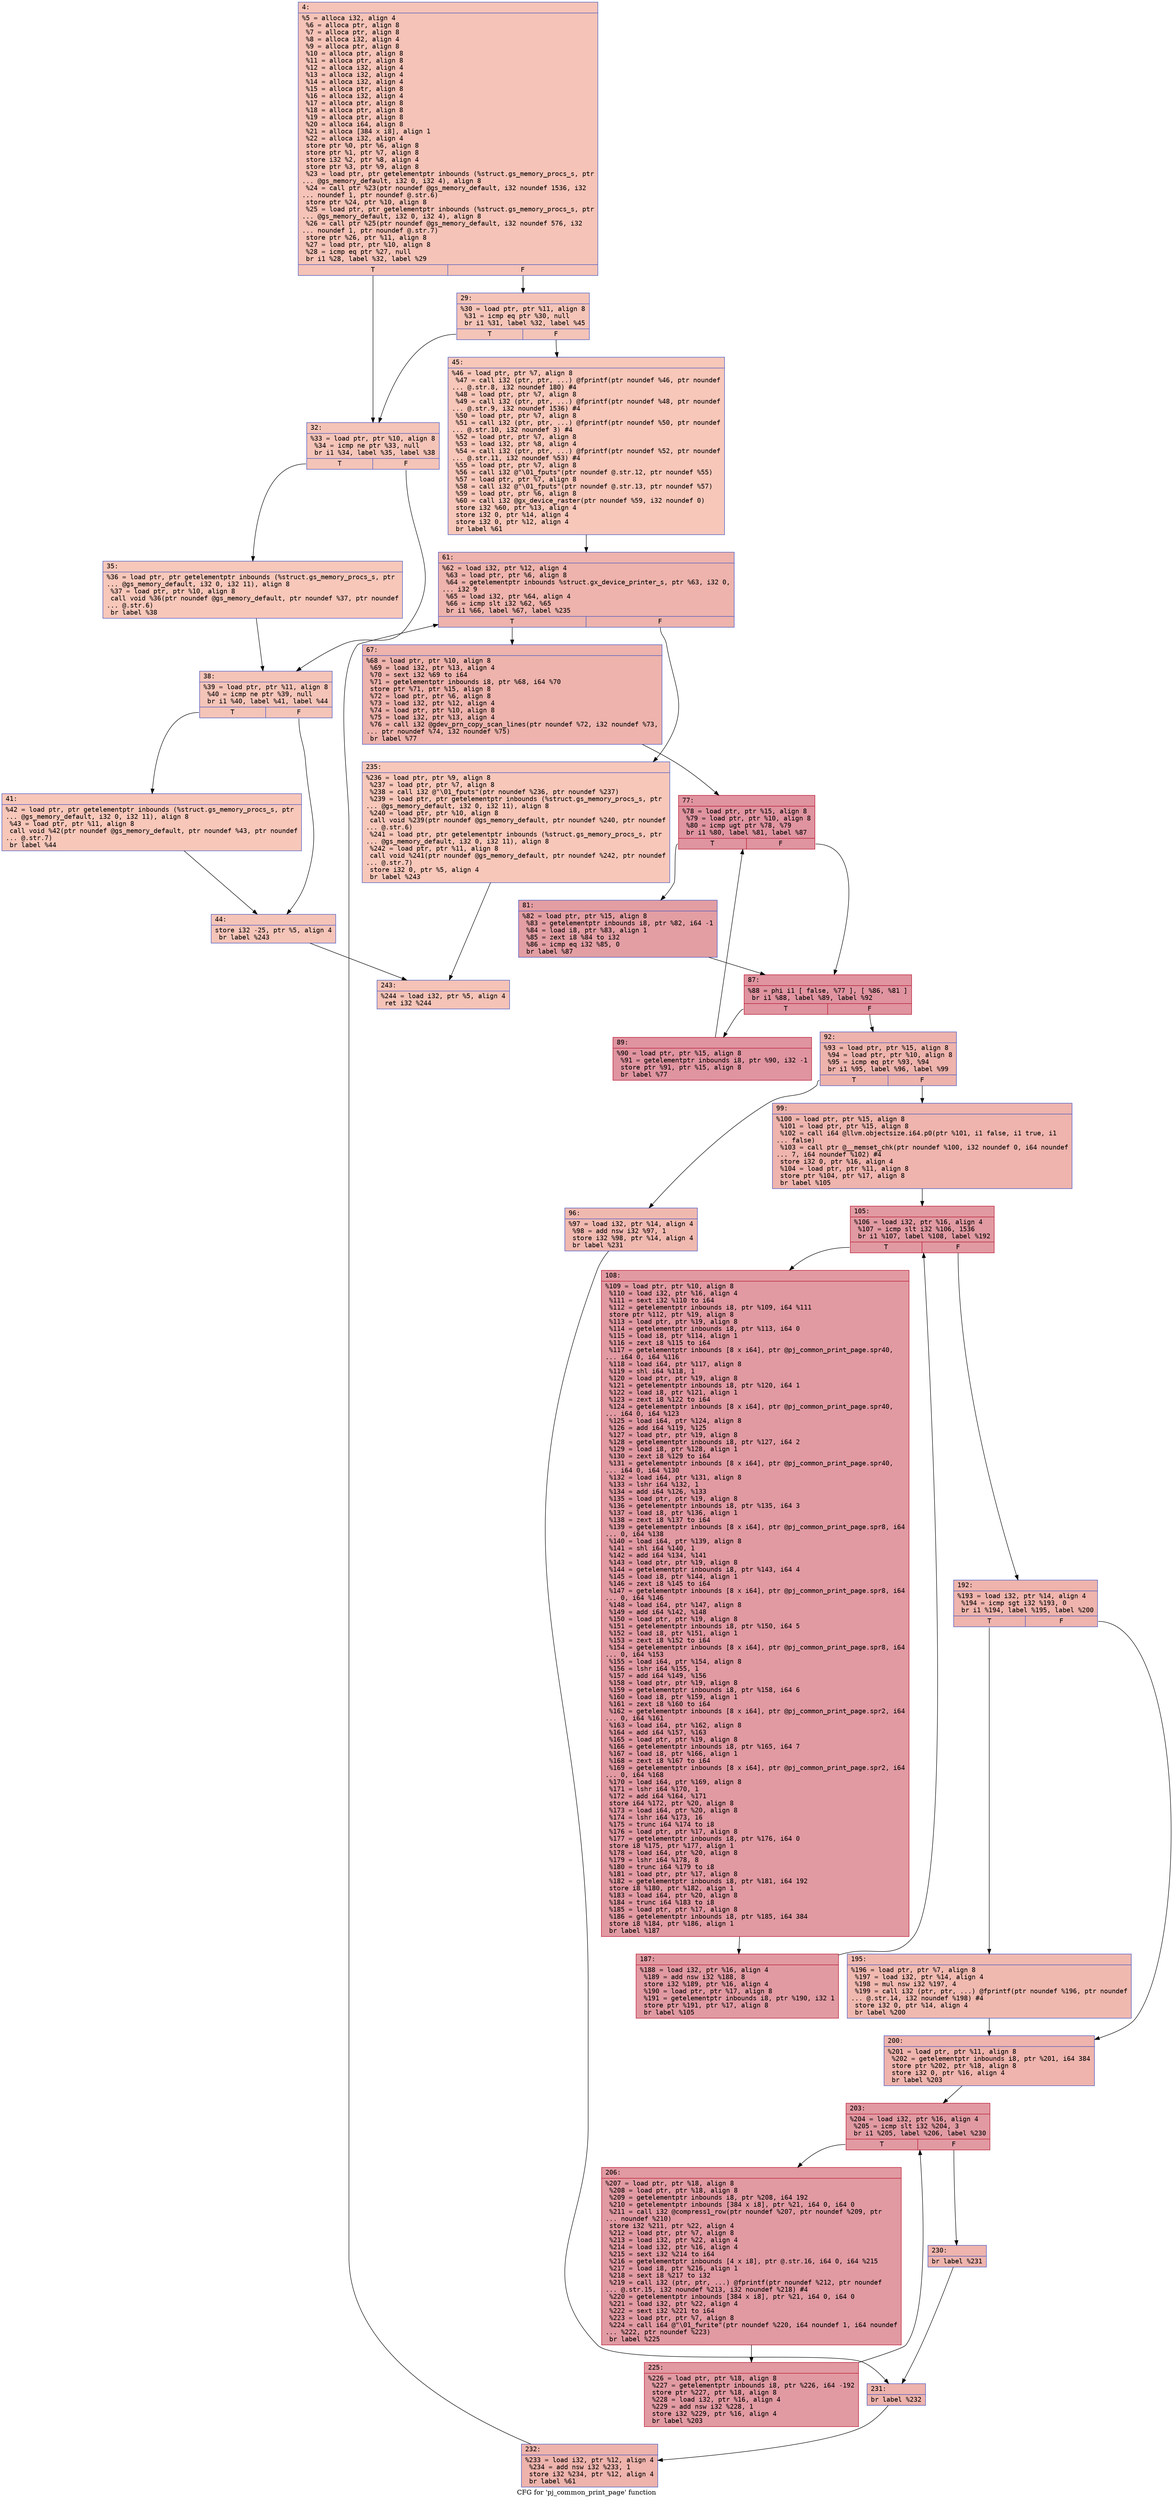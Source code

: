 digraph "CFG for 'pj_common_print_page' function" {
	label="CFG for 'pj_common_print_page' function";

	Node0x600001a72210 [shape=record,color="#3d50c3ff", style=filled, fillcolor="#e8765c70" fontname="Courier",label="{4:\l|  %5 = alloca i32, align 4\l  %6 = alloca ptr, align 8\l  %7 = alloca ptr, align 8\l  %8 = alloca i32, align 4\l  %9 = alloca ptr, align 8\l  %10 = alloca ptr, align 8\l  %11 = alloca ptr, align 8\l  %12 = alloca i32, align 4\l  %13 = alloca i32, align 4\l  %14 = alloca i32, align 4\l  %15 = alloca ptr, align 8\l  %16 = alloca i32, align 4\l  %17 = alloca ptr, align 8\l  %18 = alloca ptr, align 8\l  %19 = alloca ptr, align 8\l  %20 = alloca i64, align 8\l  %21 = alloca [384 x i8], align 1\l  %22 = alloca i32, align 4\l  store ptr %0, ptr %6, align 8\l  store ptr %1, ptr %7, align 8\l  store i32 %2, ptr %8, align 4\l  store ptr %3, ptr %9, align 8\l  %23 = load ptr, ptr getelementptr inbounds (%struct.gs_memory_procs_s, ptr\l... @gs_memory_default, i32 0, i32 4), align 8\l  %24 = call ptr %23(ptr noundef @gs_memory_default, i32 noundef 1536, i32\l... noundef 1, ptr noundef @.str.6)\l  store ptr %24, ptr %10, align 8\l  %25 = load ptr, ptr getelementptr inbounds (%struct.gs_memory_procs_s, ptr\l... @gs_memory_default, i32 0, i32 4), align 8\l  %26 = call ptr %25(ptr noundef @gs_memory_default, i32 noundef 576, i32\l... noundef 1, ptr noundef @.str.7)\l  store ptr %26, ptr %11, align 8\l  %27 = load ptr, ptr %10, align 8\l  %28 = icmp eq ptr %27, null\l  br i1 %28, label %32, label %29\l|{<s0>T|<s1>F}}"];
	Node0x600001a72210:s0 -> Node0x600001a722b0[tooltip="4 -> 32\nProbability 37.50%" ];
	Node0x600001a72210:s1 -> Node0x600001a72260[tooltip="4 -> 29\nProbability 62.50%" ];
	Node0x600001a72260 [shape=record,color="#3d50c3ff", style=filled, fillcolor="#e97a5f70" fontname="Courier",label="{29:\l|  %30 = load ptr, ptr %11, align 8\l  %31 = icmp eq ptr %30, null\l  br i1 %31, label %32, label %45\l|{<s0>T|<s1>F}}"];
	Node0x600001a72260:s0 -> Node0x600001a722b0[tooltip="29 -> 32\nProbability 37.50%" ];
	Node0x600001a72260:s1 -> Node0x600001a72440[tooltip="29 -> 45\nProbability 62.50%" ];
	Node0x600001a722b0 [shape=record,color="#3d50c3ff", style=filled, fillcolor="#e97a5f70" fontname="Courier",label="{32:\l|  %33 = load ptr, ptr %10, align 8\l  %34 = icmp ne ptr %33, null\l  br i1 %34, label %35, label %38\l|{<s0>T|<s1>F}}"];
	Node0x600001a722b0:s0 -> Node0x600001a72300[tooltip="32 -> 35\nProbability 62.50%" ];
	Node0x600001a722b0:s1 -> Node0x600001a72350[tooltip="32 -> 38\nProbability 37.50%" ];
	Node0x600001a72300 [shape=record,color="#3d50c3ff", style=filled, fillcolor="#ec7f6370" fontname="Courier",label="{35:\l|  %36 = load ptr, ptr getelementptr inbounds (%struct.gs_memory_procs_s, ptr\l... @gs_memory_default, i32 0, i32 11), align 8\l  %37 = load ptr, ptr %10, align 8\l  call void %36(ptr noundef @gs_memory_default, ptr noundef %37, ptr noundef\l... @.str.6)\l  br label %38\l}"];
	Node0x600001a72300 -> Node0x600001a72350[tooltip="35 -> 38\nProbability 100.00%" ];
	Node0x600001a72350 [shape=record,color="#3d50c3ff", style=filled, fillcolor="#e97a5f70" fontname="Courier",label="{38:\l|  %39 = load ptr, ptr %11, align 8\l  %40 = icmp ne ptr %39, null\l  br i1 %40, label %41, label %44\l|{<s0>T|<s1>F}}"];
	Node0x600001a72350:s0 -> Node0x600001a723a0[tooltip="38 -> 41\nProbability 62.50%" ];
	Node0x600001a72350:s1 -> Node0x600001a723f0[tooltip="38 -> 44\nProbability 37.50%" ];
	Node0x600001a723a0 [shape=record,color="#3d50c3ff", style=filled, fillcolor="#ec7f6370" fontname="Courier",label="{41:\l|  %42 = load ptr, ptr getelementptr inbounds (%struct.gs_memory_procs_s, ptr\l... @gs_memory_default, i32 0, i32 11), align 8\l  %43 = load ptr, ptr %11, align 8\l  call void %42(ptr noundef @gs_memory_default, ptr noundef %43, ptr noundef\l... @.str.7)\l  br label %44\l}"];
	Node0x600001a723a0 -> Node0x600001a723f0[tooltip="41 -> 44\nProbability 100.00%" ];
	Node0x600001a723f0 [shape=record,color="#3d50c3ff", style=filled, fillcolor="#e97a5f70" fontname="Courier",label="{44:\l|  store i32 -25, ptr %5, align 4\l  br label %243\l}"];
	Node0x600001a723f0 -> Node0x600001a72b70[tooltip="44 -> 243\nProbability 100.00%" ];
	Node0x600001a72440 [shape=record,color="#3d50c3ff", style=filled, fillcolor="#ec7f6370" fontname="Courier",label="{45:\l|  %46 = load ptr, ptr %7, align 8\l  %47 = call i32 (ptr, ptr, ...) @fprintf(ptr noundef %46, ptr noundef\l... @.str.8, i32 noundef 180) #4\l  %48 = load ptr, ptr %7, align 8\l  %49 = call i32 (ptr, ptr, ...) @fprintf(ptr noundef %48, ptr noundef\l... @.str.9, i32 noundef 1536) #4\l  %50 = load ptr, ptr %7, align 8\l  %51 = call i32 (ptr, ptr, ...) @fprintf(ptr noundef %50, ptr noundef\l... @.str.10, i32 noundef 3) #4\l  %52 = load ptr, ptr %7, align 8\l  %53 = load i32, ptr %8, align 4\l  %54 = call i32 (ptr, ptr, ...) @fprintf(ptr noundef %52, ptr noundef\l... @.str.11, i32 noundef %53) #4\l  %55 = load ptr, ptr %7, align 8\l  %56 = call i32 @\"\\01_fputs\"(ptr noundef @.str.12, ptr noundef %55)\l  %57 = load ptr, ptr %7, align 8\l  %58 = call i32 @\"\\01_fputs\"(ptr noundef @.str.13, ptr noundef %57)\l  %59 = load ptr, ptr %6, align 8\l  %60 = call i32 @gx_device_raster(ptr noundef %59, i32 noundef 0)\l  store i32 %60, ptr %13, align 4\l  store i32 0, ptr %14, align 4\l  store i32 0, ptr %12, align 4\l  br label %61\l}"];
	Node0x600001a72440 -> Node0x600001a72490[tooltip="45 -> 61\nProbability 100.00%" ];
	Node0x600001a72490 [shape=record,color="#3d50c3ff", style=filled, fillcolor="#d6524470" fontname="Courier",label="{61:\l|  %62 = load i32, ptr %12, align 4\l  %63 = load ptr, ptr %6, align 8\l  %64 = getelementptr inbounds %struct.gx_device_printer_s, ptr %63, i32 0,\l... i32 9\l  %65 = load i32, ptr %64, align 4\l  %66 = icmp slt i32 %62, %65\l  br i1 %66, label %67, label %235\l|{<s0>T|<s1>F}}"];
	Node0x600001a72490:s0 -> Node0x600001a724e0[tooltip="61 -> 67\nProbability 96.88%" ];
	Node0x600001a72490:s1 -> Node0x600001a72b20[tooltip="61 -> 235\nProbability 3.12%" ];
	Node0x600001a724e0 [shape=record,color="#3d50c3ff", style=filled, fillcolor="#d6524470" fontname="Courier",label="{67:\l|  %68 = load ptr, ptr %10, align 8\l  %69 = load i32, ptr %13, align 4\l  %70 = sext i32 %69 to i64\l  %71 = getelementptr inbounds i8, ptr %68, i64 %70\l  store ptr %71, ptr %15, align 8\l  %72 = load ptr, ptr %6, align 8\l  %73 = load i32, ptr %12, align 4\l  %74 = load ptr, ptr %10, align 8\l  %75 = load i32, ptr %13, align 4\l  %76 = call i32 @gdev_prn_copy_scan_lines(ptr noundef %72, i32 noundef %73,\l... ptr noundef %74, i32 noundef %75)\l  br label %77\l}"];
	Node0x600001a724e0 -> Node0x600001a72530[tooltip="67 -> 77\nProbability 100.00%" ];
	Node0x600001a72530 [shape=record,color="#b70d28ff", style=filled, fillcolor="#b70d2870" fontname="Courier",label="{77:\l|  %78 = load ptr, ptr %15, align 8\l  %79 = load ptr, ptr %10, align 8\l  %80 = icmp ugt ptr %78, %79\l  br i1 %80, label %81, label %87\l|{<s0>T|<s1>F}}"];
	Node0x600001a72530:s0 -> Node0x600001a72580[tooltip="77 -> 81\nProbability 50.00%" ];
	Node0x600001a72530:s1 -> Node0x600001a725d0[tooltip="77 -> 87\nProbability 50.00%" ];
	Node0x600001a72580 [shape=record,color="#3d50c3ff", style=filled, fillcolor="#be242e70" fontname="Courier",label="{81:\l|  %82 = load ptr, ptr %15, align 8\l  %83 = getelementptr inbounds i8, ptr %82, i64 -1\l  %84 = load i8, ptr %83, align 1\l  %85 = zext i8 %84 to i32\l  %86 = icmp eq i32 %85, 0\l  br label %87\l}"];
	Node0x600001a72580 -> Node0x600001a725d0[tooltip="81 -> 87\nProbability 100.00%" ];
	Node0x600001a725d0 [shape=record,color="#b70d28ff", style=filled, fillcolor="#b70d2870" fontname="Courier",label="{87:\l|  %88 = phi i1 [ false, %77 ], [ %86, %81 ]\l  br i1 %88, label %89, label %92\l|{<s0>T|<s1>F}}"];
	Node0x600001a725d0:s0 -> Node0x600001a72620[tooltip="87 -> 89\nProbability 96.88%" ];
	Node0x600001a725d0:s1 -> Node0x600001a72670[tooltip="87 -> 92\nProbability 3.12%" ];
	Node0x600001a72620 [shape=record,color="#b70d28ff", style=filled, fillcolor="#b70d2870" fontname="Courier",label="{89:\l|  %90 = load ptr, ptr %15, align 8\l  %91 = getelementptr inbounds i8, ptr %90, i32 -1\l  store ptr %91, ptr %15, align 8\l  br label %77\l}"];
	Node0x600001a72620 -> Node0x600001a72530[tooltip="89 -> 77\nProbability 100.00%" ];
	Node0x600001a72670 [shape=record,color="#3d50c3ff", style=filled, fillcolor="#d6524470" fontname="Courier",label="{92:\l|  %93 = load ptr, ptr %15, align 8\l  %94 = load ptr, ptr %10, align 8\l  %95 = icmp eq ptr %93, %94\l  br i1 %95, label %96, label %99\l|{<s0>T|<s1>F}}"];
	Node0x600001a72670:s0 -> Node0x600001a726c0[tooltip="92 -> 96\nProbability 37.50%" ];
	Node0x600001a72670:s1 -> Node0x600001a72710[tooltip="92 -> 99\nProbability 62.50%" ];
	Node0x600001a726c0 [shape=record,color="#3d50c3ff", style=filled, fillcolor="#de614d70" fontname="Courier",label="{96:\l|  %97 = load i32, ptr %14, align 4\l  %98 = add nsw i32 %97, 1\l  store i32 %98, ptr %14, align 4\l  br label %231\l}"];
	Node0x600001a726c0 -> Node0x600001a72a80[tooltip="96 -> 231\nProbability 100.00%" ];
	Node0x600001a72710 [shape=record,color="#3d50c3ff", style=filled, fillcolor="#d8564670" fontname="Courier",label="{99:\l|  %100 = load ptr, ptr %15, align 8\l  %101 = load ptr, ptr %15, align 8\l  %102 = call i64 @llvm.objectsize.i64.p0(ptr %101, i1 false, i1 true, i1\l... false)\l  %103 = call ptr @__memset_chk(ptr noundef %100, i32 noundef 0, i64 noundef\l... 7, i64 noundef %102) #4\l  store i32 0, ptr %16, align 4\l  %104 = load ptr, ptr %11, align 8\l  store ptr %104, ptr %17, align 8\l  br label %105\l}"];
	Node0x600001a72710 -> Node0x600001a72760[tooltip="99 -> 105\nProbability 100.00%" ];
	Node0x600001a72760 [shape=record,color="#b70d28ff", style=filled, fillcolor="#bb1b2c70" fontname="Courier",label="{105:\l|  %106 = load i32, ptr %16, align 4\l  %107 = icmp slt i32 %106, 1536\l  br i1 %107, label %108, label %192\l|{<s0>T|<s1>F}}"];
	Node0x600001a72760:s0 -> Node0x600001a727b0[tooltip="105 -> 108\nProbability 96.88%" ];
	Node0x600001a72760:s1 -> Node0x600001a72850[tooltip="105 -> 192\nProbability 3.12%" ];
	Node0x600001a727b0 [shape=record,color="#b70d28ff", style=filled, fillcolor="#bb1b2c70" fontname="Courier",label="{108:\l|  %109 = load ptr, ptr %10, align 8\l  %110 = load i32, ptr %16, align 4\l  %111 = sext i32 %110 to i64\l  %112 = getelementptr inbounds i8, ptr %109, i64 %111\l  store ptr %112, ptr %19, align 8\l  %113 = load ptr, ptr %19, align 8\l  %114 = getelementptr inbounds i8, ptr %113, i64 0\l  %115 = load i8, ptr %114, align 1\l  %116 = zext i8 %115 to i64\l  %117 = getelementptr inbounds [8 x i64], ptr @pj_common_print_page.spr40,\l... i64 0, i64 %116\l  %118 = load i64, ptr %117, align 8\l  %119 = shl i64 %118, 1\l  %120 = load ptr, ptr %19, align 8\l  %121 = getelementptr inbounds i8, ptr %120, i64 1\l  %122 = load i8, ptr %121, align 1\l  %123 = zext i8 %122 to i64\l  %124 = getelementptr inbounds [8 x i64], ptr @pj_common_print_page.spr40,\l... i64 0, i64 %123\l  %125 = load i64, ptr %124, align 8\l  %126 = add i64 %119, %125\l  %127 = load ptr, ptr %19, align 8\l  %128 = getelementptr inbounds i8, ptr %127, i64 2\l  %129 = load i8, ptr %128, align 1\l  %130 = zext i8 %129 to i64\l  %131 = getelementptr inbounds [8 x i64], ptr @pj_common_print_page.spr40,\l... i64 0, i64 %130\l  %132 = load i64, ptr %131, align 8\l  %133 = lshr i64 %132, 1\l  %134 = add i64 %126, %133\l  %135 = load ptr, ptr %19, align 8\l  %136 = getelementptr inbounds i8, ptr %135, i64 3\l  %137 = load i8, ptr %136, align 1\l  %138 = zext i8 %137 to i64\l  %139 = getelementptr inbounds [8 x i64], ptr @pj_common_print_page.spr8, i64\l... 0, i64 %138\l  %140 = load i64, ptr %139, align 8\l  %141 = shl i64 %140, 1\l  %142 = add i64 %134, %141\l  %143 = load ptr, ptr %19, align 8\l  %144 = getelementptr inbounds i8, ptr %143, i64 4\l  %145 = load i8, ptr %144, align 1\l  %146 = zext i8 %145 to i64\l  %147 = getelementptr inbounds [8 x i64], ptr @pj_common_print_page.spr8, i64\l... 0, i64 %146\l  %148 = load i64, ptr %147, align 8\l  %149 = add i64 %142, %148\l  %150 = load ptr, ptr %19, align 8\l  %151 = getelementptr inbounds i8, ptr %150, i64 5\l  %152 = load i8, ptr %151, align 1\l  %153 = zext i8 %152 to i64\l  %154 = getelementptr inbounds [8 x i64], ptr @pj_common_print_page.spr8, i64\l... 0, i64 %153\l  %155 = load i64, ptr %154, align 8\l  %156 = lshr i64 %155, 1\l  %157 = add i64 %149, %156\l  %158 = load ptr, ptr %19, align 8\l  %159 = getelementptr inbounds i8, ptr %158, i64 6\l  %160 = load i8, ptr %159, align 1\l  %161 = zext i8 %160 to i64\l  %162 = getelementptr inbounds [8 x i64], ptr @pj_common_print_page.spr2, i64\l... 0, i64 %161\l  %163 = load i64, ptr %162, align 8\l  %164 = add i64 %157, %163\l  %165 = load ptr, ptr %19, align 8\l  %166 = getelementptr inbounds i8, ptr %165, i64 7\l  %167 = load i8, ptr %166, align 1\l  %168 = zext i8 %167 to i64\l  %169 = getelementptr inbounds [8 x i64], ptr @pj_common_print_page.spr2, i64\l... 0, i64 %168\l  %170 = load i64, ptr %169, align 8\l  %171 = lshr i64 %170, 1\l  %172 = add i64 %164, %171\l  store i64 %172, ptr %20, align 8\l  %173 = load i64, ptr %20, align 8\l  %174 = lshr i64 %173, 16\l  %175 = trunc i64 %174 to i8\l  %176 = load ptr, ptr %17, align 8\l  %177 = getelementptr inbounds i8, ptr %176, i64 0\l  store i8 %175, ptr %177, align 1\l  %178 = load i64, ptr %20, align 8\l  %179 = lshr i64 %178, 8\l  %180 = trunc i64 %179 to i8\l  %181 = load ptr, ptr %17, align 8\l  %182 = getelementptr inbounds i8, ptr %181, i64 192\l  store i8 %180, ptr %182, align 1\l  %183 = load i64, ptr %20, align 8\l  %184 = trunc i64 %183 to i8\l  %185 = load ptr, ptr %17, align 8\l  %186 = getelementptr inbounds i8, ptr %185, i64 384\l  store i8 %184, ptr %186, align 1\l  br label %187\l}"];
	Node0x600001a727b0 -> Node0x600001a72800[tooltip="108 -> 187\nProbability 100.00%" ];
	Node0x600001a72800 [shape=record,color="#b70d28ff", style=filled, fillcolor="#bb1b2c70" fontname="Courier",label="{187:\l|  %188 = load i32, ptr %16, align 4\l  %189 = add nsw i32 %188, 8\l  store i32 %189, ptr %16, align 4\l  %190 = load ptr, ptr %17, align 8\l  %191 = getelementptr inbounds i8, ptr %190, i32 1\l  store ptr %191, ptr %17, align 8\l  br label %105\l}"];
	Node0x600001a72800 -> Node0x600001a72760[tooltip="187 -> 105\nProbability 100.00%" ];
	Node0x600001a72850 [shape=record,color="#3d50c3ff", style=filled, fillcolor="#d8564670" fontname="Courier",label="{192:\l|  %193 = load i32, ptr %14, align 4\l  %194 = icmp sgt i32 %193, 0\l  br i1 %194, label %195, label %200\l|{<s0>T|<s1>F}}"];
	Node0x600001a72850:s0 -> Node0x600001a728a0[tooltip="192 -> 195\nProbability 62.50%" ];
	Node0x600001a72850:s1 -> Node0x600001a728f0[tooltip="192 -> 200\nProbability 37.50%" ];
	Node0x600001a728a0 [shape=record,color="#3d50c3ff", style=filled, fillcolor="#de614d70" fontname="Courier",label="{195:\l|  %196 = load ptr, ptr %7, align 8\l  %197 = load i32, ptr %14, align 4\l  %198 = mul nsw i32 %197, 4\l  %199 = call i32 (ptr, ptr, ...) @fprintf(ptr noundef %196, ptr noundef\l... @.str.14, i32 noundef %198) #4\l  store i32 0, ptr %14, align 4\l  br label %200\l}"];
	Node0x600001a728a0 -> Node0x600001a728f0[tooltip="195 -> 200\nProbability 100.00%" ];
	Node0x600001a728f0 [shape=record,color="#3d50c3ff", style=filled, fillcolor="#d8564670" fontname="Courier",label="{200:\l|  %201 = load ptr, ptr %11, align 8\l  %202 = getelementptr inbounds i8, ptr %201, i64 384\l  store ptr %202, ptr %18, align 8\l  store i32 0, ptr %16, align 4\l  br label %203\l}"];
	Node0x600001a728f0 -> Node0x600001a72940[tooltip="200 -> 203\nProbability 100.00%" ];
	Node0x600001a72940 [shape=record,color="#b70d28ff", style=filled, fillcolor="#bb1b2c70" fontname="Courier",label="{203:\l|  %204 = load i32, ptr %16, align 4\l  %205 = icmp slt i32 %204, 3\l  br i1 %205, label %206, label %230\l|{<s0>T|<s1>F}}"];
	Node0x600001a72940:s0 -> Node0x600001a72990[tooltip="203 -> 206\nProbability 96.88%" ];
	Node0x600001a72940:s1 -> Node0x600001a72a30[tooltip="203 -> 230\nProbability 3.12%" ];
	Node0x600001a72990 [shape=record,color="#b70d28ff", style=filled, fillcolor="#bb1b2c70" fontname="Courier",label="{206:\l|  %207 = load ptr, ptr %18, align 8\l  %208 = load ptr, ptr %18, align 8\l  %209 = getelementptr inbounds i8, ptr %208, i64 192\l  %210 = getelementptr inbounds [384 x i8], ptr %21, i64 0, i64 0\l  %211 = call i32 @compress1_row(ptr noundef %207, ptr noundef %209, ptr\l... noundef %210)\l  store i32 %211, ptr %22, align 4\l  %212 = load ptr, ptr %7, align 8\l  %213 = load i32, ptr %22, align 4\l  %214 = load i32, ptr %16, align 4\l  %215 = sext i32 %214 to i64\l  %216 = getelementptr inbounds [4 x i8], ptr @.str.16, i64 0, i64 %215\l  %217 = load i8, ptr %216, align 1\l  %218 = sext i8 %217 to i32\l  %219 = call i32 (ptr, ptr, ...) @fprintf(ptr noundef %212, ptr noundef\l... @.str.15, i32 noundef %213, i32 noundef %218) #4\l  %220 = getelementptr inbounds [384 x i8], ptr %21, i64 0, i64 0\l  %221 = load i32, ptr %22, align 4\l  %222 = sext i32 %221 to i64\l  %223 = load ptr, ptr %7, align 8\l  %224 = call i64 @\"\\01_fwrite\"(ptr noundef %220, i64 noundef 1, i64 noundef\l... %222, ptr noundef %223)\l  br label %225\l}"];
	Node0x600001a72990 -> Node0x600001a729e0[tooltip="206 -> 225\nProbability 100.00%" ];
	Node0x600001a729e0 [shape=record,color="#b70d28ff", style=filled, fillcolor="#bb1b2c70" fontname="Courier",label="{225:\l|  %226 = load ptr, ptr %18, align 8\l  %227 = getelementptr inbounds i8, ptr %226, i64 -192\l  store ptr %227, ptr %18, align 8\l  %228 = load i32, ptr %16, align 4\l  %229 = add nsw i32 %228, 1\l  store i32 %229, ptr %16, align 4\l  br label %203\l}"];
	Node0x600001a729e0 -> Node0x600001a72940[tooltip="225 -> 203\nProbability 100.00%" ];
	Node0x600001a72a30 [shape=record,color="#3d50c3ff", style=filled, fillcolor="#d8564670" fontname="Courier",label="{230:\l|  br label %231\l}"];
	Node0x600001a72a30 -> Node0x600001a72a80[tooltip="230 -> 231\nProbability 100.00%" ];
	Node0x600001a72a80 [shape=record,color="#3d50c3ff", style=filled, fillcolor="#d6524470" fontname="Courier",label="{231:\l|  br label %232\l}"];
	Node0x600001a72a80 -> Node0x600001a72ad0[tooltip="231 -> 232\nProbability 100.00%" ];
	Node0x600001a72ad0 [shape=record,color="#3d50c3ff", style=filled, fillcolor="#d6524470" fontname="Courier",label="{232:\l|  %233 = load i32, ptr %12, align 4\l  %234 = add nsw i32 %233, 1\l  store i32 %234, ptr %12, align 4\l  br label %61\l}"];
	Node0x600001a72ad0 -> Node0x600001a72490[tooltip="232 -> 61\nProbability 100.00%" ];
	Node0x600001a72b20 [shape=record,color="#3d50c3ff", style=filled, fillcolor="#ec7f6370" fontname="Courier",label="{235:\l|  %236 = load ptr, ptr %9, align 8\l  %237 = load ptr, ptr %7, align 8\l  %238 = call i32 @\"\\01_fputs\"(ptr noundef %236, ptr noundef %237)\l  %239 = load ptr, ptr getelementptr inbounds (%struct.gs_memory_procs_s, ptr\l... @gs_memory_default, i32 0, i32 11), align 8\l  %240 = load ptr, ptr %10, align 8\l  call void %239(ptr noundef @gs_memory_default, ptr noundef %240, ptr noundef\l... @.str.6)\l  %241 = load ptr, ptr getelementptr inbounds (%struct.gs_memory_procs_s, ptr\l... @gs_memory_default, i32 0, i32 11), align 8\l  %242 = load ptr, ptr %11, align 8\l  call void %241(ptr noundef @gs_memory_default, ptr noundef %242, ptr noundef\l... @.str.7)\l  store i32 0, ptr %5, align 4\l  br label %243\l}"];
	Node0x600001a72b20 -> Node0x600001a72b70[tooltip="235 -> 243\nProbability 100.00%" ];
	Node0x600001a72b70 [shape=record,color="#3d50c3ff", style=filled, fillcolor="#e8765c70" fontname="Courier",label="{243:\l|  %244 = load i32, ptr %5, align 4\l  ret i32 %244\l}"];
}
